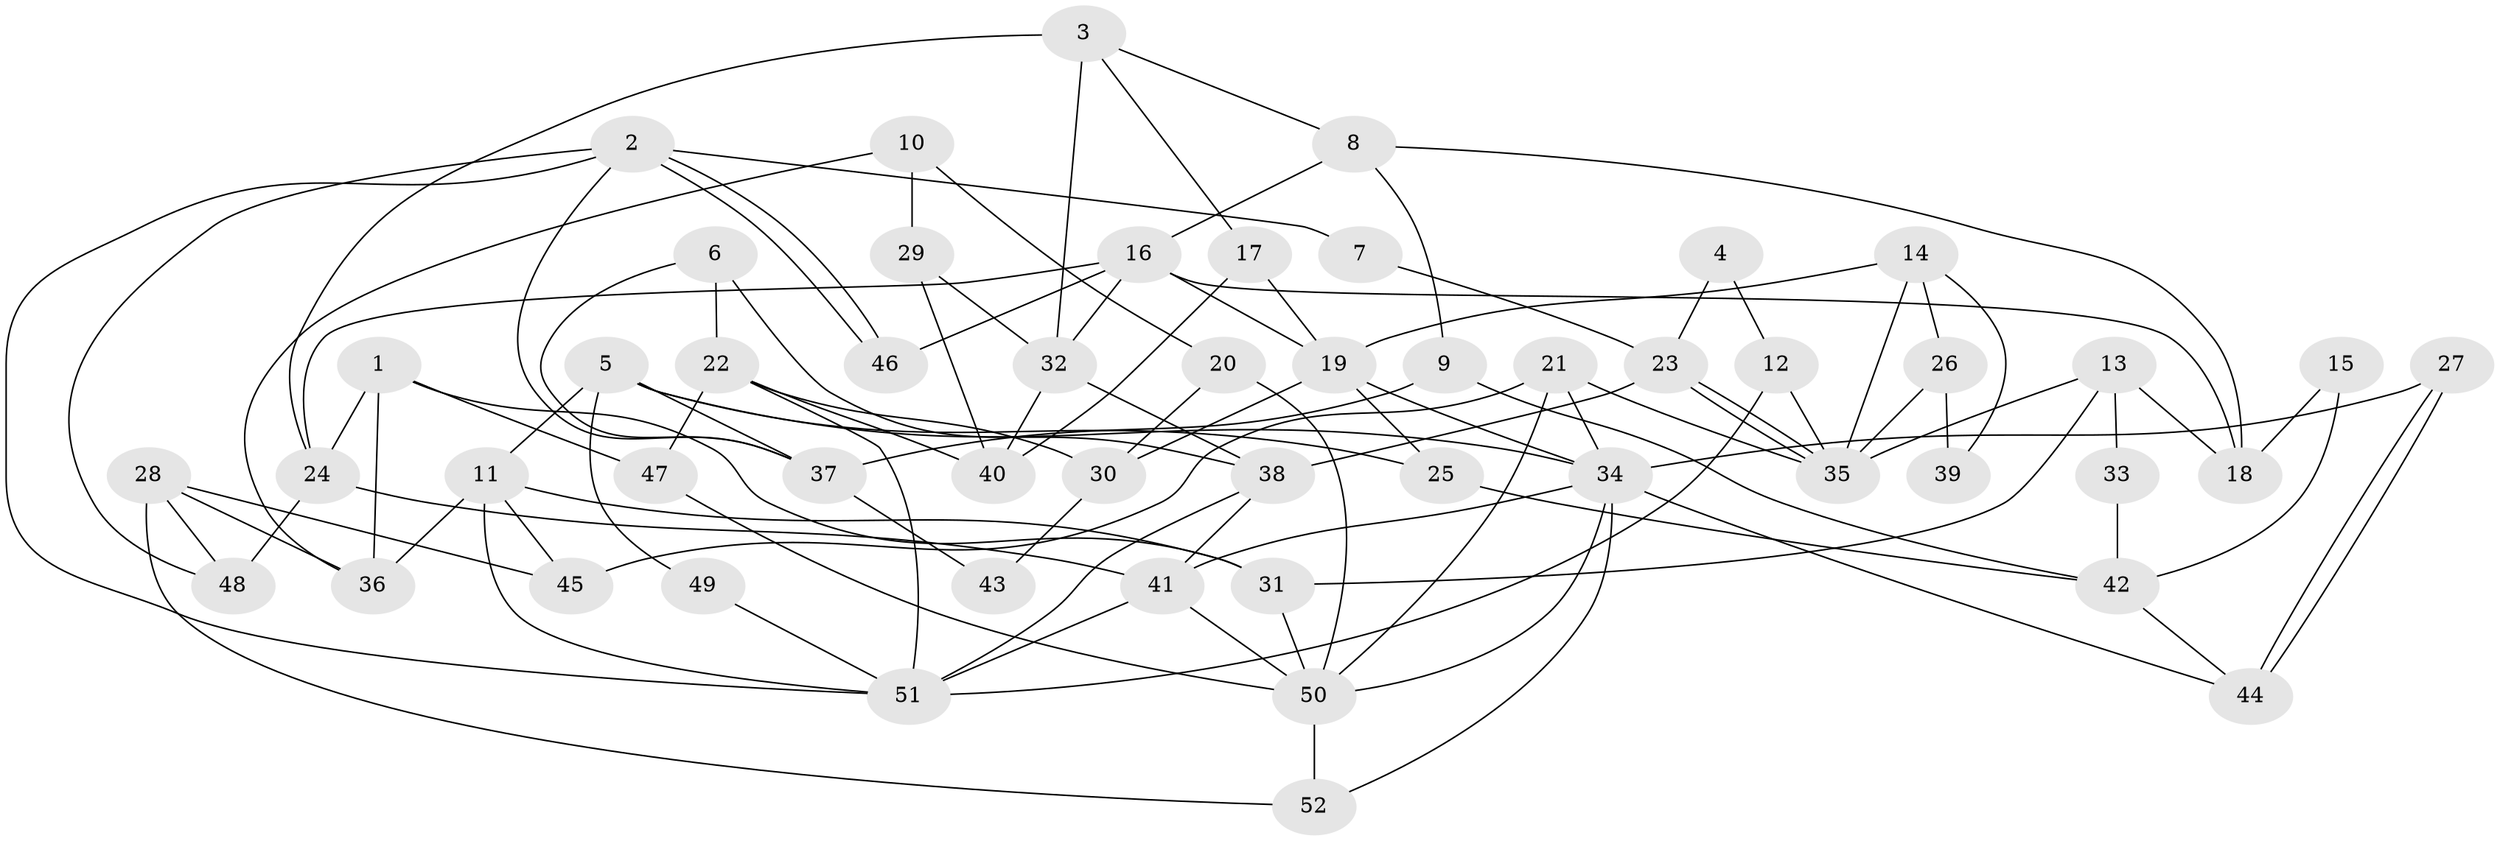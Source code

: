 // coarse degree distribution, {2: 0.1935483870967742, 3: 0.1935483870967742, 4: 0.1935483870967742, 5: 0.2903225806451613, 1: 0.03225806451612903, 7: 0.06451612903225806, 8: 0.03225806451612903}
// Generated by graph-tools (version 1.1) at 2025/55/03/04/25 21:55:01]
// undirected, 52 vertices, 104 edges
graph export_dot {
graph [start="1"]
  node [color=gray90,style=filled];
  1;
  2;
  3;
  4;
  5;
  6;
  7;
  8;
  9;
  10;
  11;
  12;
  13;
  14;
  15;
  16;
  17;
  18;
  19;
  20;
  21;
  22;
  23;
  24;
  25;
  26;
  27;
  28;
  29;
  30;
  31;
  32;
  33;
  34;
  35;
  36;
  37;
  38;
  39;
  40;
  41;
  42;
  43;
  44;
  45;
  46;
  47;
  48;
  49;
  50;
  51;
  52;
  1 -- 47;
  1 -- 24;
  1 -- 31;
  1 -- 36;
  2 -- 48;
  2 -- 46;
  2 -- 46;
  2 -- 7;
  2 -- 37;
  2 -- 51;
  3 -- 17;
  3 -- 24;
  3 -- 8;
  3 -- 32;
  4 -- 23;
  4 -- 12;
  5 -- 11;
  5 -- 34;
  5 -- 25;
  5 -- 37;
  5 -- 49;
  6 -- 37;
  6 -- 38;
  6 -- 22;
  7 -- 23;
  8 -- 18;
  8 -- 9;
  8 -- 16;
  9 -- 37;
  9 -- 42;
  10 -- 36;
  10 -- 29;
  10 -- 20;
  11 -- 51;
  11 -- 31;
  11 -- 36;
  11 -- 45;
  12 -- 35;
  12 -- 51;
  13 -- 31;
  13 -- 35;
  13 -- 18;
  13 -- 33;
  14 -- 35;
  14 -- 19;
  14 -- 26;
  14 -- 39;
  15 -- 18;
  15 -- 42;
  16 -- 19;
  16 -- 18;
  16 -- 24;
  16 -- 32;
  16 -- 46;
  17 -- 19;
  17 -- 40;
  19 -- 30;
  19 -- 25;
  19 -- 34;
  20 -- 50;
  20 -- 30;
  21 -- 34;
  21 -- 50;
  21 -- 35;
  21 -- 45;
  22 -- 51;
  22 -- 30;
  22 -- 40;
  22 -- 47;
  23 -- 35;
  23 -- 35;
  23 -- 38;
  24 -- 41;
  24 -- 48;
  25 -- 42;
  26 -- 35;
  26 -- 39;
  27 -- 34;
  27 -- 44;
  27 -- 44;
  28 -- 36;
  28 -- 45;
  28 -- 48;
  28 -- 52;
  29 -- 40;
  29 -- 32;
  30 -- 43;
  31 -- 50;
  32 -- 38;
  32 -- 40;
  33 -- 42;
  34 -- 52;
  34 -- 41;
  34 -- 44;
  34 -- 50;
  37 -- 43;
  38 -- 51;
  38 -- 41;
  41 -- 50;
  41 -- 51;
  42 -- 44;
  47 -- 50;
  49 -- 51;
  50 -- 52;
}
